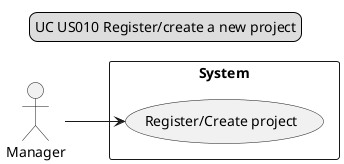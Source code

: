@startuml
legend top
UC US010 Register/create a new project
end legend
left to right direction
actor Manager
rectangle System {
usecase "Register/Create project" as UC1
}
 Manager-->UC1


@enduml
